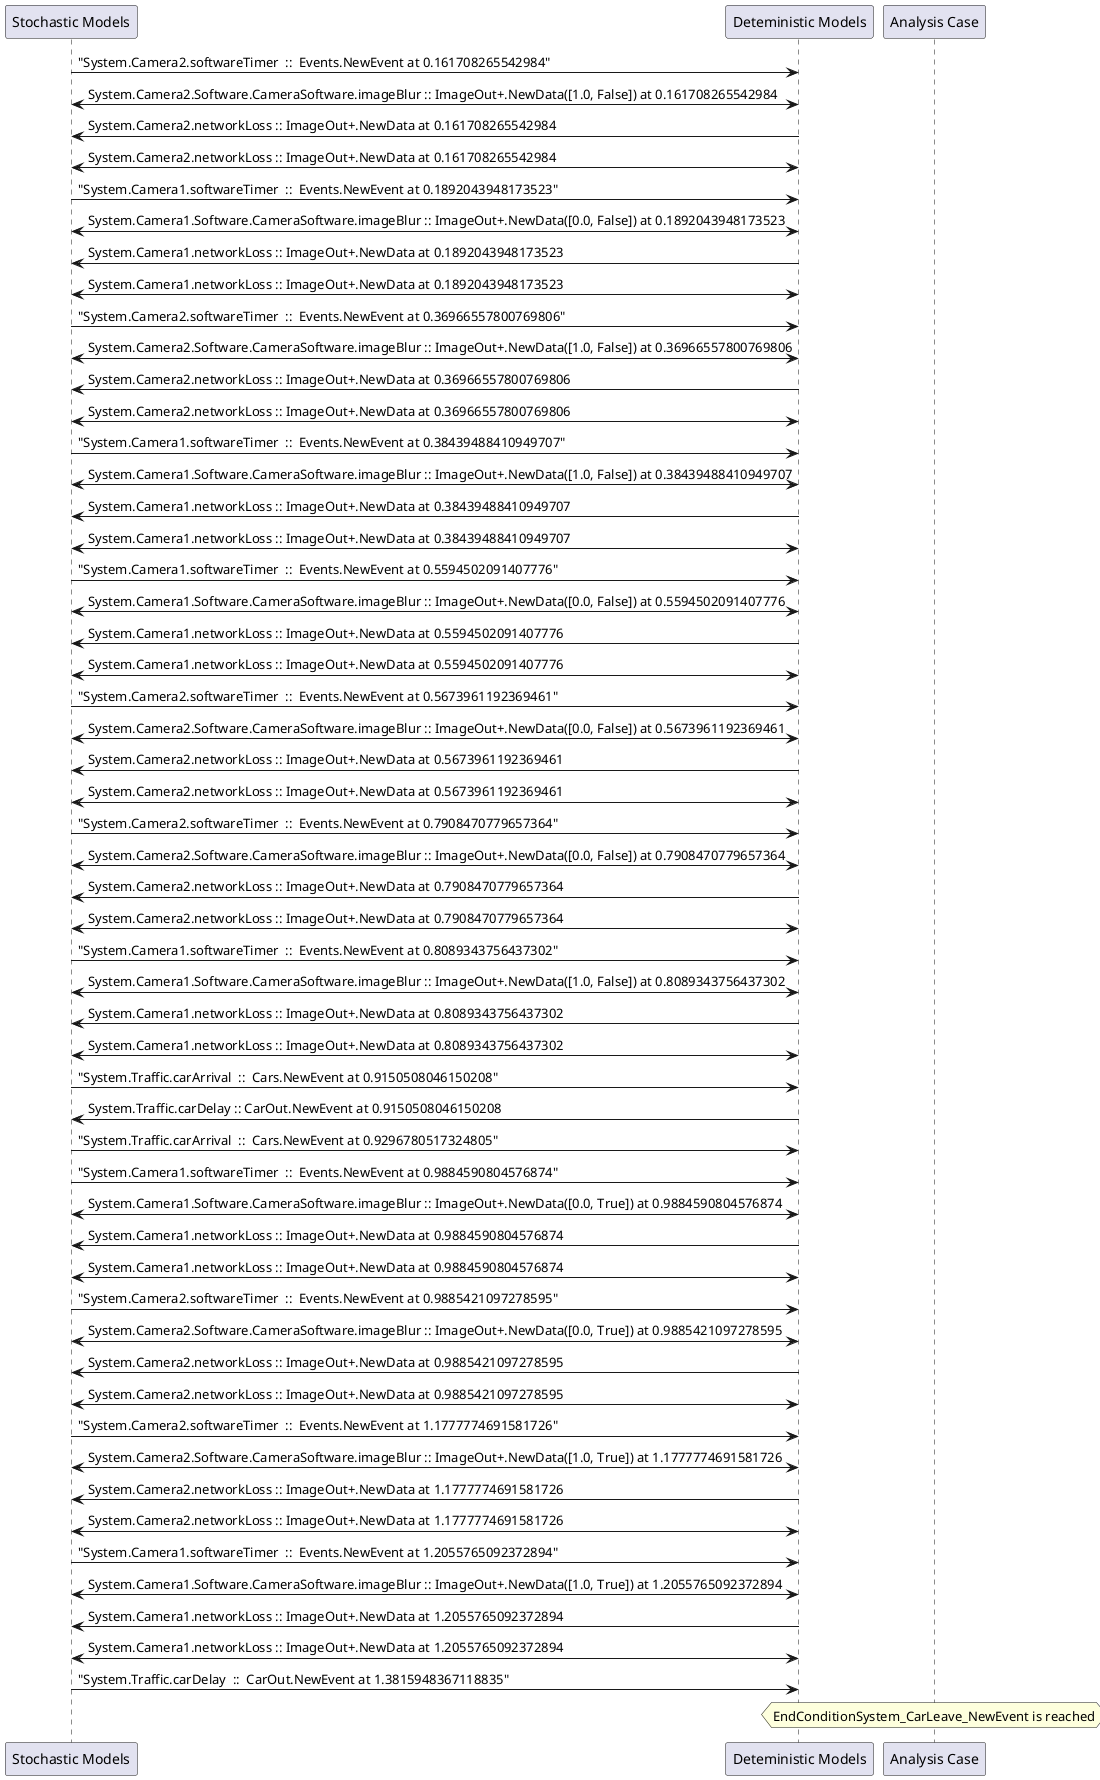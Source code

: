 
	@startuml
	participant "Stochastic Models" as stochmodel
	participant "Deteministic Models" as detmodel
	participant "Analysis Case" as analysis
	{28572_stop} stochmodel -> detmodel : "System.Camera2.softwareTimer  ::  Events.NewEvent at 0.161708265542984"
detmodel <-> stochmodel : System.Camera2.Software.CameraSoftware.imageBlur :: ImageOut+.NewData([1.0, False]) at 0.161708265542984
detmodel -> stochmodel : System.Camera2.networkLoss :: ImageOut+.NewData at 0.161708265542984
detmodel <-> stochmodel : System.Camera2.networkLoss :: ImageOut+.NewData at 0.161708265542984
{28557_stop} stochmodel -> detmodel : "System.Camera1.softwareTimer  ::  Events.NewEvent at 0.1892043948173523"
detmodel <-> stochmodel : System.Camera1.Software.CameraSoftware.imageBlur :: ImageOut+.NewData([0.0, False]) at 0.1892043948173523
detmodel -> stochmodel : System.Camera1.networkLoss :: ImageOut+.NewData at 0.1892043948173523
detmodel <-> stochmodel : System.Camera1.networkLoss :: ImageOut+.NewData at 0.1892043948173523
{28573_stop} stochmodel -> detmodel : "System.Camera2.softwareTimer  ::  Events.NewEvent at 0.36966557800769806"
detmodel <-> stochmodel : System.Camera2.Software.CameraSoftware.imageBlur :: ImageOut+.NewData([1.0, False]) at 0.36966557800769806
detmodel -> stochmodel : System.Camera2.networkLoss :: ImageOut+.NewData at 0.36966557800769806
detmodel <-> stochmodel : System.Camera2.networkLoss :: ImageOut+.NewData at 0.36966557800769806
{28558_stop} stochmodel -> detmodel : "System.Camera1.softwareTimer  ::  Events.NewEvent at 0.38439488410949707"
detmodel <-> stochmodel : System.Camera1.Software.CameraSoftware.imageBlur :: ImageOut+.NewData([1.0, False]) at 0.38439488410949707
detmodel -> stochmodel : System.Camera1.networkLoss :: ImageOut+.NewData at 0.38439488410949707
detmodel <-> stochmodel : System.Camera1.networkLoss :: ImageOut+.NewData at 0.38439488410949707
{28559_stop} stochmodel -> detmodel : "System.Camera1.softwareTimer  ::  Events.NewEvent at 0.5594502091407776"
detmodel <-> stochmodel : System.Camera1.Software.CameraSoftware.imageBlur :: ImageOut+.NewData([0.0, False]) at 0.5594502091407776
detmodel -> stochmodel : System.Camera1.networkLoss :: ImageOut+.NewData at 0.5594502091407776
detmodel <-> stochmodel : System.Camera1.networkLoss :: ImageOut+.NewData at 0.5594502091407776
{28574_stop} stochmodel -> detmodel : "System.Camera2.softwareTimer  ::  Events.NewEvent at 0.5673961192369461"
detmodel <-> stochmodel : System.Camera2.Software.CameraSoftware.imageBlur :: ImageOut+.NewData([0.0, False]) at 0.5673961192369461
detmodel -> stochmodel : System.Camera2.networkLoss :: ImageOut+.NewData at 0.5673961192369461
detmodel <-> stochmodel : System.Camera2.networkLoss :: ImageOut+.NewData at 0.5673961192369461
{28575_stop} stochmodel -> detmodel : "System.Camera2.softwareTimer  ::  Events.NewEvent at 0.7908470779657364"
detmodel <-> stochmodel : System.Camera2.Software.CameraSoftware.imageBlur :: ImageOut+.NewData([0.0, False]) at 0.7908470779657364
detmodel -> stochmodel : System.Camera2.networkLoss :: ImageOut+.NewData at 0.7908470779657364
detmodel <-> stochmodel : System.Camera2.networkLoss :: ImageOut+.NewData at 0.7908470779657364
{28560_stop} stochmodel -> detmodel : "System.Camera1.softwareTimer  ::  Events.NewEvent at 0.8089343756437302"
detmodel <-> stochmodel : System.Camera1.Software.CameraSoftware.imageBlur :: ImageOut+.NewData([1.0, False]) at 0.8089343756437302
detmodel -> stochmodel : System.Camera1.networkLoss :: ImageOut+.NewData at 0.8089343756437302
detmodel <-> stochmodel : System.Camera1.networkLoss :: ImageOut+.NewData at 0.8089343756437302
{28587_stop} stochmodel -> detmodel : "System.Traffic.carArrival  ::  Cars.NewEvent at 0.9150508046150208"
{28594_start} detmodel -> stochmodel : System.Traffic.carDelay :: CarOut.NewEvent at 0.9150508046150208
{28588_stop} stochmodel -> detmodel : "System.Traffic.carArrival  ::  Cars.NewEvent at 0.9296780517324805"
{28561_stop} stochmodel -> detmodel : "System.Camera1.softwareTimer  ::  Events.NewEvent at 0.9884590804576874"
detmodel <-> stochmodel : System.Camera1.Software.CameraSoftware.imageBlur :: ImageOut+.NewData([0.0, True]) at 0.9884590804576874
detmodel -> stochmodel : System.Camera1.networkLoss :: ImageOut+.NewData at 0.9884590804576874
detmodel <-> stochmodel : System.Camera1.networkLoss :: ImageOut+.NewData at 0.9884590804576874
{28576_stop} stochmodel -> detmodel : "System.Camera2.softwareTimer  ::  Events.NewEvent at 0.9885421097278595"
detmodel <-> stochmodel : System.Camera2.Software.CameraSoftware.imageBlur :: ImageOut+.NewData([0.0, True]) at 0.9885421097278595
detmodel -> stochmodel : System.Camera2.networkLoss :: ImageOut+.NewData at 0.9885421097278595
detmodel <-> stochmodel : System.Camera2.networkLoss :: ImageOut+.NewData at 0.9885421097278595
{28577_stop} stochmodel -> detmodel : "System.Camera2.softwareTimer  ::  Events.NewEvent at 1.1777774691581726"
detmodel <-> stochmodel : System.Camera2.Software.CameraSoftware.imageBlur :: ImageOut+.NewData([1.0, True]) at 1.1777774691581726
detmodel -> stochmodel : System.Camera2.networkLoss :: ImageOut+.NewData at 1.1777774691581726
detmodel <-> stochmodel : System.Camera2.networkLoss :: ImageOut+.NewData at 1.1777774691581726
{28562_stop} stochmodel -> detmodel : "System.Camera1.softwareTimer  ::  Events.NewEvent at 1.2055765092372894"
detmodel <-> stochmodel : System.Camera1.Software.CameraSoftware.imageBlur :: ImageOut+.NewData([1.0, True]) at 1.2055765092372894
detmodel -> stochmodel : System.Camera1.networkLoss :: ImageOut+.NewData at 1.2055765092372894
detmodel <-> stochmodel : System.Camera1.networkLoss :: ImageOut+.NewData at 1.2055765092372894
{28594_stop} stochmodel -> detmodel : "System.Traffic.carDelay  ::  CarOut.NewEvent at 1.3815948367118835"
{28594_start} <-> {28594_stop} : delay
hnote over analysis 
EndConditionSystem_CarLeave_NewEvent is reached
endnote
@enduml
